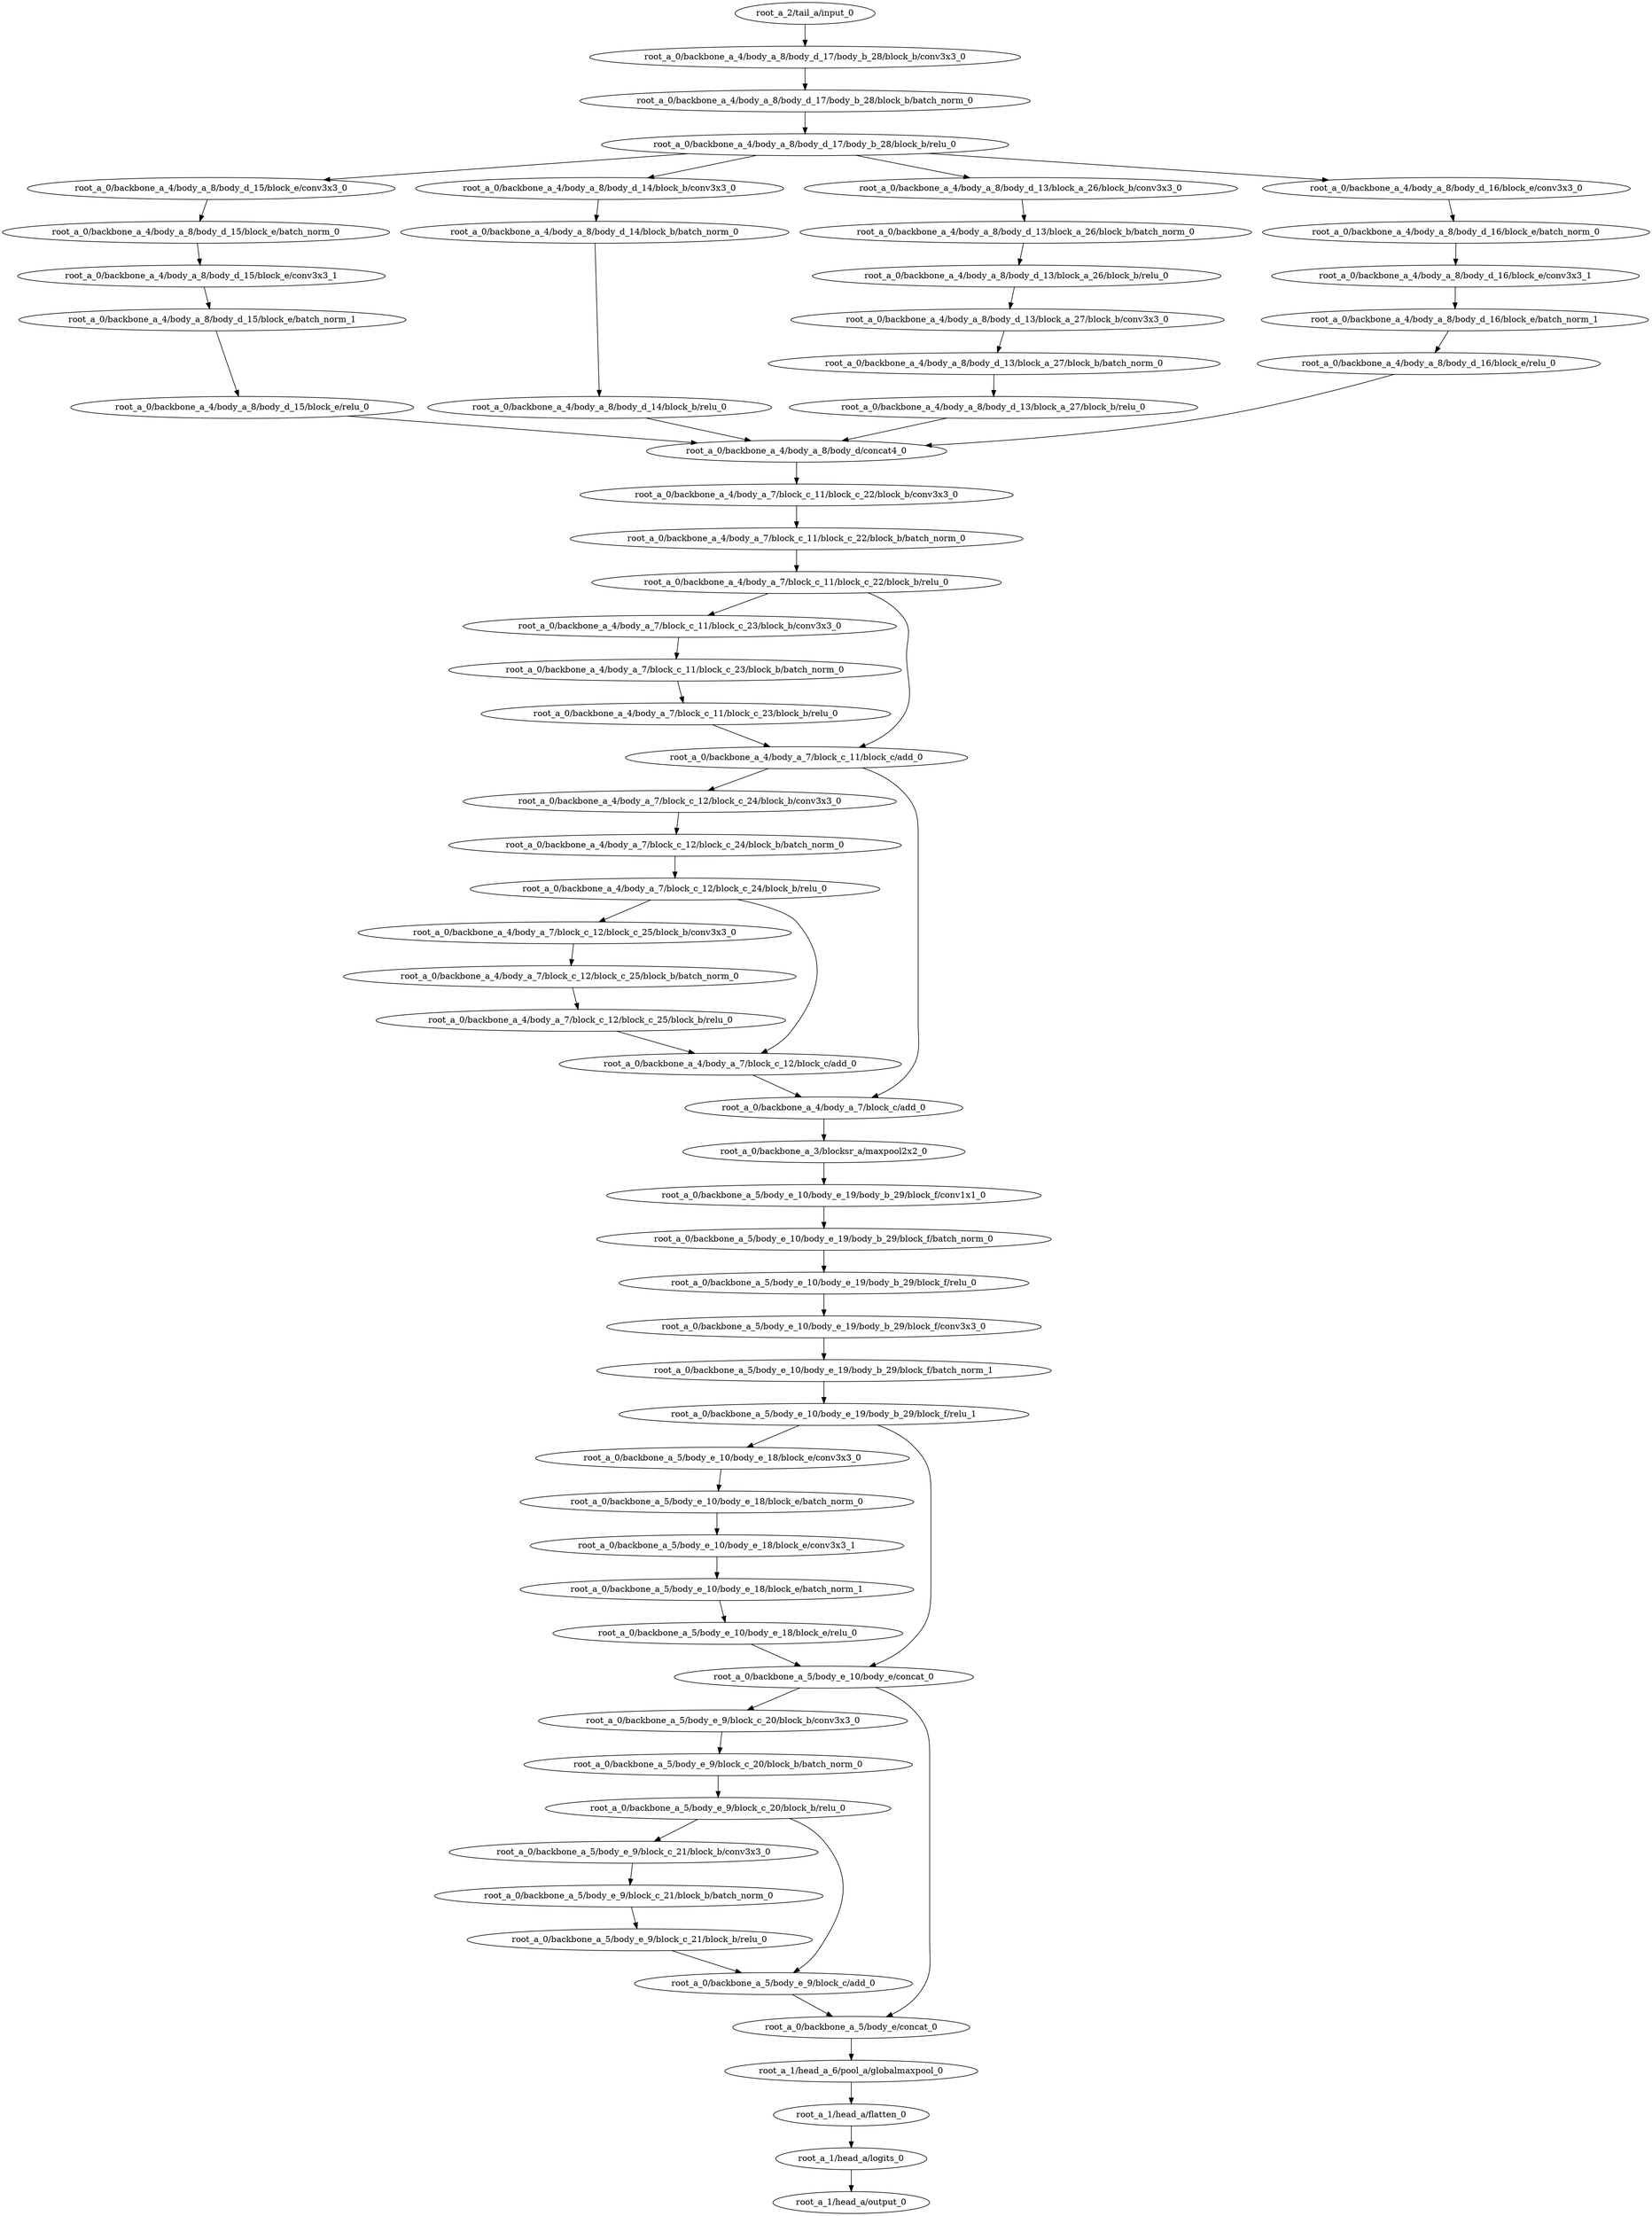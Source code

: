 digraph root_a {
	"root_a_2/tail_a/input_0"
	"root_a_0/backbone_a_4/body_a_8/body_d_17/body_b_28/block_b/conv3x3_0"
	"root_a_0/backbone_a_4/body_a_8/body_d_17/body_b_28/block_b/batch_norm_0"
	"root_a_0/backbone_a_4/body_a_8/body_d_17/body_b_28/block_b/relu_0"
	"root_a_0/backbone_a_4/body_a_8/body_d_15/block_e/conv3x3_0"
	"root_a_0/backbone_a_4/body_a_8/body_d_15/block_e/batch_norm_0"
	"root_a_0/backbone_a_4/body_a_8/body_d_15/block_e/conv3x3_1"
	"root_a_0/backbone_a_4/body_a_8/body_d_15/block_e/batch_norm_1"
	"root_a_0/backbone_a_4/body_a_8/body_d_15/block_e/relu_0"
	"root_a_0/backbone_a_4/body_a_8/body_d_14/block_b/conv3x3_0"
	"root_a_0/backbone_a_4/body_a_8/body_d_14/block_b/batch_norm_0"
	"root_a_0/backbone_a_4/body_a_8/body_d_14/block_b/relu_0"
	"root_a_0/backbone_a_4/body_a_8/body_d_13/block_a_26/block_b/conv3x3_0"
	"root_a_0/backbone_a_4/body_a_8/body_d_13/block_a_26/block_b/batch_norm_0"
	"root_a_0/backbone_a_4/body_a_8/body_d_13/block_a_26/block_b/relu_0"
	"root_a_0/backbone_a_4/body_a_8/body_d_13/block_a_27/block_b/conv3x3_0"
	"root_a_0/backbone_a_4/body_a_8/body_d_13/block_a_27/block_b/batch_norm_0"
	"root_a_0/backbone_a_4/body_a_8/body_d_13/block_a_27/block_b/relu_0"
	"root_a_0/backbone_a_4/body_a_8/body_d_16/block_e/conv3x3_0"
	"root_a_0/backbone_a_4/body_a_8/body_d_16/block_e/batch_norm_0"
	"root_a_0/backbone_a_4/body_a_8/body_d_16/block_e/conv3x3_1"
	"root_a_0/backbone_a_4/body_a_8/body_d_16/block_e/batch_norm_1"
	"root_a_0/backbone_a_4/body_a_8/body_d_16/block_e/relu_0"
	"root_a_0/backbone_a_4/body_a_8/body_d/concat4_0"
	"root_a_0/backbone_a_4/body_a_7/block_c_11/block_c_22/block_b/conv3x3_0"
	"root_a_0/backbone_a_4/body_a_7/block_c_11/block_c_22/block_b/batch_norm_0"
	"root_a_0/backbone_a_4/body_a_7/block_c_11/block_c_22/block_b/relu_0"
	"root_a_0/backbone_a_4/body_a_7/block_c_11/block_c_23/block_b/conv3x3_0"
	"root_a_0/backbone_a_4/body_a_7/block_c_11/block_c_23/block_b/batch_norm_0"
	"root_a_0/backbone_a_4/body_a_7/block_c_11/block_c_23/block_b/relu_0"
	"root_a_0/backbone_a_4/body_a_7/block_c_11/block_c/add_0"
	"root_a_0/backbone_a_4/body_a_7/block_c_12/block_c_24/block_b/conv3x3_0"
	"root_a_0/backbone_a_4/body_a_7/block_c_12/block_c_24/block_b/batch_norm_0"
	"root_a_0/backbone_a_4/body_a_7/block_c_12/block_c_24/block_b/relu_0"
	"root_a_0/backbone_a_4/body_a_7/block_c_12/block_c_25/block_b/conv3x3_0"
	"root_a_0/backbone_a_4/body_a_7/block_c_12/block_c_25/block_b/batch_norm_0"
	"root_a_0/backbone_a_4/body_a_7/block_c_12/block_c_25/block_b/relu_0"
	"root_a_0/backbone_a_4/body_a_7/block_c_12/block_c/add_0"
	"root_a_0/backbone_a_4/body_a_7/block_c/add_0"
	"root_a_0/backbone_a_3/blocksr_a/maxpool2x2_0"
	"root_a_0/backbone_a_5/body_e_10/body_e_19/body_b_29/block_f/conv1x1_0"
	"root_a_0/backbone_a_5/body_e_10/body_e_19/body_b_29/block_f/batch_norm_0"
	"root_a_0/backbone_a_5/body_e_10/body_e_19/body_b_29/block_f/relu_0"
	"root_a_0/backbone_a_5/body_e_10/body_e_19/body_b_29/block_f/conv3x3_0"
	"root_a_0/backbone_a_5/body_e_10/body_e_19/body_b_29/block_f/batch_norm_1"
	"root_a_0/backbone_a_5/body_e_10/body_e_19/body_b_29/block_f/relu_1"
	"root_a_0/backbone_a_5/body_e_10/body_e_18/block_e/conv3x3_0"
	"root_a_0/backbone_a_5/body_e_10/body_e_18/block_e/batch_norm_0"
	"root_a_0/backbone_a_5/body_e_10/body_e_18/block_e/conv3x3_1"
	"root_a_0/backbone_a_5/body_e_10/body_e_18/block_e/batch_norm_1"
	"root_a_0/backbone_a_5/body_e_10/body_e_18/block_e/relu_0"
	"root_a_0/backbone_a_5/body_e_10/body_e/concat_0"
	"root_a_0/backbone_a_5/body_e_9/block_c_20/block_b/conv3x3_0"
	"root_a_0/backbone_a_5/body_e_9/block_c_20/block_b/batch_norm_0"
	"root_a_0/backbone_a_5/body_e_9/block_c_20/block_b/relu_0"
	"root_a_0/backbone_a_5/body_e_9/block_c_21/block_b/conv3x3_0"
	"root_a_0/backbone_a_5/body_e_9/block_c_21/block_b/batch_norm_0"
	"root_a_0/backbone_a_5/body_e_9/block_c_21/block_b/relu_0"
	"root_a_0/backbone_a_5/body_e_9/block_c/add_0"
	"root_a_0/backbone_a_5/body_e/concat_0"
	"root_a_1/head_a_6/pool_a/globalmaxpool_0"
	"root_a_1/head_a/flatten_0"
	"root_a_1/head_a/logits_0"
	"root_a_1/head_a/output_0"

	"root_a_2/tail_a/input_0" -> "root_a_0/backbone_a_4/body_a_8/body_d_17/body_b_28/block_b/conv3x3_0"
	"root_a_0/backbone_a_4/body_a_8/body_d_17/body_b_28/block_b/conv3x3_0" -> "root_a_0/backbone_a_4/body_a_8/body_d_17/body_b_28/block_b/batch_norm_0"
	"root_a_0/backbone_a_4/body_a_8/body_d_17/body_b_28/block_b/batch_norm_0" -> "root_a_0/backbone_a_4/body_a_8/body_d_17/body_b_28/block_b/relu_0"
	"root_a_0/backbone_a_4/body_a_8/body_d_17/body_b_28/block_b/relu_0" -> "root_a_0/backbone_a_4/body_a_8/body_d_15/block_e/conv3x3_0"
	"root_a_0/backbone_a_4/body_a_8/body_d_15/block_e/conv3x3_0" -> "root_a_0/backbone_a_4/body_a_8/body_d_15/block_e/batch_norm_0"
	"root_a_0/backbone_a_4/body_a_8/body_d_15/block_e/batch_norm_0" -> "root_a_0/backbone_a_4/body_a_8/body_d_15/block_e/conv3x3_1"
	"root_a_0/backbone_a_4/body_a_8/body_d_15/block_e/conv3x3_1" -> "root_a_0/backbone_a_4/body_a_8/body_d_15/block_e/batch_norm_1"
	"root_a_0/backbone_a_4/body_a_8/body_d_15/block_e/batch_norm_1" -> "root_a_0/backbone_a_4/body_a_8/body_d_15/block_e/relu_0"
	"root_a_0/backbone_a_4/body_a_8/body_d_17/body_b_28/block_b/relu_0" -> "root_a_0/backbone_a_4/body_a_8/body_d_14/block_b/conv3x3_0"
	"root_a_0/backbone_a_4/body_a_8/body_d_14/block_b/conv3x3_0" -> "root_a_0/backbone_a_4/body_a_8/body_d_14/block_b/batch_norm_0"
	"root_a_0/backbone_a_4/body_a_8/body_d_14/block_b/batch_norm_0" -> "root_a_0/backbone_a_4/body_a_8/body_d_14/block_b/relu_0"
	"root_a_0/backbone_a_4/body_a_8/body_d_17/body_b_28/block_b/relu_0" -> "root_a_0/backbone_a_4/body_a_8/body_d_13/block_a_26/block_b/conv3x3_0"
	"root_a_0/backbone_a_4/body_a_8/body_d_13/block_a_26/block_b/conv3x3_0" -> "root_a_0/backbone_a_4/body_a_8/body_d_13/block_a_26/block_b/batch_norm_0"
	"root_a_0/backbone_a_4/body_a_8/body_d_13/block_a_26/block_b/batch_norm_0" -> "root_a_0/backbone_a_4/body_a_8/body_d_13/block_a_26/block_b/relu_0"
	"root_a_0/backbone_a_4/body_a_8/body_d_13/block_a_26/block_b/relu_0" -> "root_a_0/backbone_a_4/body_a_8/body_d_13/block_a_27/block_b/conv3x3_0"
	"root_a_0/backbone_a_4/body_a_8/body_d_13/block_a_27/block_b/conv3x3_0" -> "root_a_0/backbone_a_4/body_a_8/body_d_13/block_a_27/block_b/batch_norm_0"
	"root_a_0/backbone_a_4/body_a_8/body_d_13/block_a_27/block_b/batch_norm_0" -> "root_a_0/backbone_a_4/body_a_8/body_d_13/block_a_27/block_b/relu_0"
	"root_a_0/backbone_a_4/body_a_8/body_d_17/body_b_28/block_b/relu_0" -> "root_a_0/backbone_a_4/body_a_8/body_d_16/block_e/conv3x3_0"
	"root_a_0/backbone_a_4/body_a_8/body_d_16/block_e/conv3x3_0" -> "root_a_0/backbone_a_4/body_a_8/body_d_16/block_e/batch_norm_0"
	"root_a_0/backbone_a_4/body_a_8/body_d_16/block_e/batch_norm_0" -> "root_a_0/backbone_a_4/body_a_8/body_d_16/block_e/conv3x3_1"
	"root_a_0/backbone_a_4/body_a_8/body_d_16/block_e/conv3x3_1" -> "root_a_0/backbone_a_4/body_a_8/body_d_16/block_e/batch_norm_1"
	"root_a_0/backbone_a_4/body_a_8/body_d_16/block_e/batch_norm_1" -> "root_a_0/backbone_a_4/body_a_8/body_d_16/block_e/relu_0"
	"root_a_0/backbone_a_4/body_a_8/body_d_15/block_e/relu_0" -> "root_a_0/backbone_a_4/body_a_8/body_d/concat4_0"
	"root_a_0/backbone_a_4/body_a_8/body_d_14/block_b/relu_0" -> "root_a_0/backbone_a_4/body_a_8/body_d/concat4_0"
	"root_a_0/backbone_a_4/body_a_8/body_d_13/block_a_27/block_b/relu_0" -> "root_a_0/backbone_a_4/body_a_8/body_d/concat4_0"
	"root_a_0/backbone_a_4/body_a_8/body_d_16/block_e/relu_0" -> "root_a_0/backbone_a_4/body_a_8/body_d/concat4_0"
	"root_a_0/backbone_a_4/body_a_8/body_d/concat4_0" -> "root_a_0/backbone_a_4/body_a_7/block_c_11/block_c_22/block_b/conv3x3_0"
	"root_a_0/backbone_a_4/body_a_7/block_c_11/block_c_22/block_b/conv3x3_0" -> "root_a_0/backbone_a_4/body_a_7/block_c_11/block_c_22/block_b/batch_norm_0"
	"root_a_0/backbone_a_4/body_a_7/block_c_11/block_c_22/block_b/batch_norm_0" -> "root_a_0/backbone_a_4/body_a_7/block_c_11/block_c_22/block_b/relu_0"
	"root_a_0/backbone_a_4/body_a_7/block_c_11/block_c_22/block_b/relu_0" -> "root_a_0/backbone_a_4/body_a_7/block_c_11/block_c_23/block_b/conv3x3_0"
	"root_a_0/backbone_a_4/body_a_7/block_c_11/block_c_23/block_b/conv3x3_0" -> "root_a_0/backbone_a_4/body_a_7/block_c_11/block_c_23/block_b/batch_norm_0"
	"root_a_0/backbone_a_4/body_a_7/block_c_11/block_c_23/block_b/batch_norm_0" -> "root_a_0/backbone_a_4/body_a_7/block_c_11/block_c_23/block_b/relu_0"
	"root_a_0/backbone_a_4/body_a_7/block_c_11/block_c_23/block_b/relu_0" -> "root_a_0/backbone_a_4/body_a_7/block_c_11/block_c/add_0"
	"root_a_0/backbone_a_4/body_a_7/block_c_11/block_c_22/block_b/relu_0" -> "root_a_0/backbone_a_4/body_a_7/block_c_11/block_c/add_0"
	"root_a_0/backbone_a_4/body_a_7/block_c_11/block_c/add_0" -> "root_a_0/backbone_a_4/body_a_7/block_c_12/block_c_24/block_b/conv3x3_0"
	"root_a_0/backbone_a_4/body_a_7/block_c_12/block_c_24/block_b/conv3x3_0" -> "root_a_0/backbone_a_4/body_a_7/block_c_12/block_c_24/block_b/batch_norm_0"
	"root_a_0/backbone_a_4/body_a_7/block_c_12/block_c_24/block_b/batch_norm_0" -> "root_a_0/backbone_a_4/body_a_7/block_c_12/block_c_24/block_b/relu_0"
	"root_a_0/backbone_a_4/body_a_7/block_c_12/block_c_24/block_b/relu_0" -> "root_a_0/backbone_a_4/body_a_7/block_c_12/block_c_25/block_b/conv3x3_0"
	"root_a_0/backbone_a_4/body_a_7/block_c_12/block_c_25/block_b/conv3x3_0" -> "root_a_0/backbone_a_4/body_a_7/block_c_12/block_c_25/block_b/batch_norm_0"
	"root_a_0/backbone_a_4/body_a_7/block_c_12/block_c_25/block_b/batch_norm_0" -> "root_a_0/backbone_a_4/body_a_7/block_c_12/block_c_25/block_b/relu_0"
	"root_a_0/backbone_a_4/body_a_7/block_c_12/block_c_24/block_b/relu_0" -> "root_a_0/backbone_a_4/body_a_7/block_c_12/block_c/add_0"
	"root_a_0/backbone_a_4/body_a_7/block_c_12/block_c_25/block_b/relu_0" -> "root_a_0/backbone_a_4/body_a_7/block_c_12/block_c/add_0"
	"root_a_0/backbone_a_4/body_a_7/block_c_12/block_c/add_0" -> "root_a_0/backbone_a_4/body_a_7/block_c/add_0"
	"root_a_0/backbone_a_4/body_a_7/block_c_11/block_c/add_0" -> "root_a_0/backbone_a_4/body_a_7/block_c/add_0"
	"root_a_0/backbone_a_4/body_a_7/block_c/add_0" -> "root_a_0/backbone_a_3/blocksr_a/maxpool2x2_0"
	"root_a_0/backbone_a_3/blocksr_a/maxpool2x2_0" -> "root_a_0/backbone_a_5/body_e_10/body_e_19/body_b_29/block_f/conv1x1_0"
	"root_a_0/backbone_a_5/body_e_10/body_e_19/body_b_29/block_f/conv1x1_0" -> "root_a_0/backbone_a_5/body_e_10/body_e_19/body_b_29/block_f/batch_norm_0"
	"root_a_0/backbone_a_5/body_e_10/body_e_19/body_b_29/block_f/batch_norm_0" -> "root_a_0/backbone_a_5/body_e_10/body_e_19/body_b_29/block_f/relu_0"
	"root_a_0/backbone_a_5/body_e_10/body_e_19/body_b_29/block_f/relu_0" -> "root_a_0/backbone_a_5/body_e_10/body_e_19/body_b_29/block_f/conv3x3_0"
	"root_a_0/backbone_a_5/body_e_10/body_e_19/body_b_29/block_f/conv3x3_0" -> "root_a_0/backbone_a_5/body_e_10/body_e_19/body_b_29/block_f/batch_norm_1"
	"root_a_0/backbone_a_5/body_e_10/body_e_19/body_b_29/block_f/batch_norm_1" -> "root_a_0/backbone_a_5/body_e_10/body_e_19/body_b_29/block_f/relu_1"
	"root_a_0/backbone_a_5/body_e_10/body_e_19/body_b_29/block_f/relu_1" -> "root_a_0/backbone_a_5/body_e_10/body_e_18/block_e/conv3x3_0"
	"root_a_0/backbone_a_5/body_e_10/body_e_18/block_e/conv3x3_0" -> "root_a_0/backbone_a_5/body_e_10/body_e_18/block_e/batch_norm_0"
	"root_a_0/backbone_a_5/body_e_10/body_e_18/block_e/batch_norm_0" -> "root_a_0/backbone_a_5/body_e_10/body_e_18/block_e/conv3x3_1"
	"root_a_0/backbone_a_5/body_e_10/body_e_18/block_e/conv3x3_1" -> "root_a_0/backbone_a_5/body_e_10/body_e_18/block_e/batch_norm_1"
	"root_a_0/backbone_a_5/body_e_10/body_e_18/block_e/batch_norm_1" -> "root_a_0/backbone_a_5/body_e_10/body_e_18/block_e/relu_0"
	"root_a_0/backbone_a_5/body_e_10/body_e_19/body_b_29/block_f/relu_1" -> "root_a_0/backbone_a_5/body_e_10/body_e/concat_0"
	"root_a_0/backbone_a_5/body_e_10/body_e_18/block_e/relu_0" -> "root_a_0/backbone_a_5/body_e_10/body_e/concat_0"
	"root_a_0/backbone_a_5/body_e_10/body_e/concat_0" -> "root_a_0/backbone_a_5/body_e_9/block_c_20/block_b/conv3x3_0"
	"root_a_0/backbone_a_5/body_e_9/block_c_20/block_b/conv3x3_0" -> "root_a_0/backbone_a_5/body_e_9/block_c_20/block_b/batch_norm_0"
	"root_a_0/backbone_a_5/body_e_9/block_c_20/block_b/batch_norm_0" -> "root_a_0/backbone_a_5/body_e_9/block_c_20/block_b/relu_0"
	"root_a_0/backbone_a_5/body_e_9/block_c_20/block_b/relu_0" -> "root_a_0/backbone_a_5/body_e_9/block_c_21/block_b/conv3x3_0"
	"root_a_0/backbone_a_5/body_e_9/block_c_21/block_b/conv3x3_0" -> "root_a_0/backbone_a_5/body_e_9/block_c_21/block_b/batch_norm_0"
	"root_a_0/backbone_a_5/body_e_9/block_c_21/block_b/batch_norm_0" -> "root_a_0/backbone_a_5/body_e_9/block_c_21/block_b/relu_0"
	"root_a_0/backbone_a_5/body_e_9/block_c_21/block_b/relu_0" -> "root_a_0/backbone_a_5/body_e_9/block_c/add_0"
	"root_a_0/backbone_a_5/body_e_9/block_c_20/block_b/relu_0" -> "root_a_0/backbone_a_5/body_e_9/block_c/add_0"
	"root_a_0/backbone_a_5/body_e_9/block_c/add_0" -> "root_a_0/backbone_a_5/body_e/concat_0"
	"root_a_0/backbone_a_5/body_e_10/body_e/concat_0" -> "root_a_0/backbone_a_5/body_e/concat_0"
	"root_a_0/backbone_a_5/body_e/concat_0" -> "root_a_1/head_a_6/pool_a/globalmaxpool_0"
	"root_a_1/head_a_6/pool_a/globalmaxpool_0" -> "root_a_1/head_a/flatten_0"
	"root_a_1/head_a/flatten_0" -> "root_a_1/head_a/logits_0"
	"root_a_1/head_a/logits_0" -> "root_a_1/head_a/output_0"

}